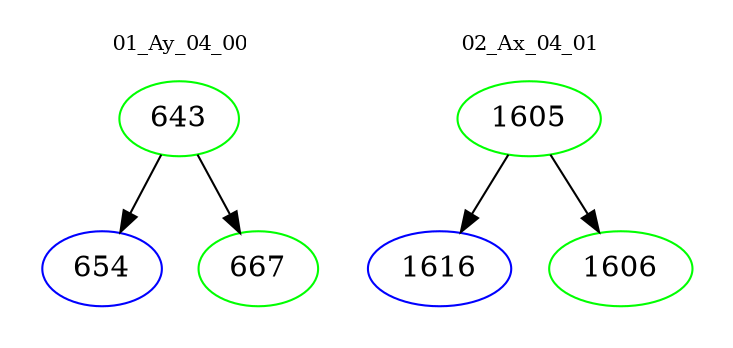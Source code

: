 digraph{
subgraph cluster_0 {
color = white
label = "01_Ay_04_00";
fontsize=10;
T0_643 [label="643", color="green"]
T0_643 -> T0_654 [color="black"]
T0_654 [label="654", color="blue"]
T0_643 -> T0_667 [color="black"]
T0_667 [label="667", color="green"]
}
subgraph cluster_1 {
color = white
label = "02_Ax_04_01";
fontsize=10;
T1_1605 [label="1605", color="green"]
T1_1605 -> T1_1616 [color="black"]
T1_1616 [label="1616", color="blue"]
T1_1605 -> T1_1606 [color="black"]
T1_1606 [label="1606", color="green"]
}
}
